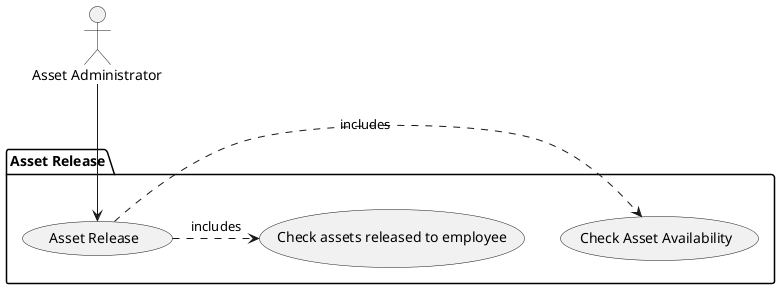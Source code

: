 @startuml AssetRelease

actor AssetAdministrator as "Asset Administrator"

package AR as "Asset Release" {
    usecase AssetRelease as "Asset Release"
    usecase CheckAssetAvailability as "Check Asset Availability"
     usecase CheckAssetsReleasedToEmployee as "Check assets released to employee"
}
AssetAdministrator --> AssetRelease
AssetRelease .> CheckAssetAvailability :includes
AssetRelease .> CheckAssetsReleasedToEmployee :includes
@enduml